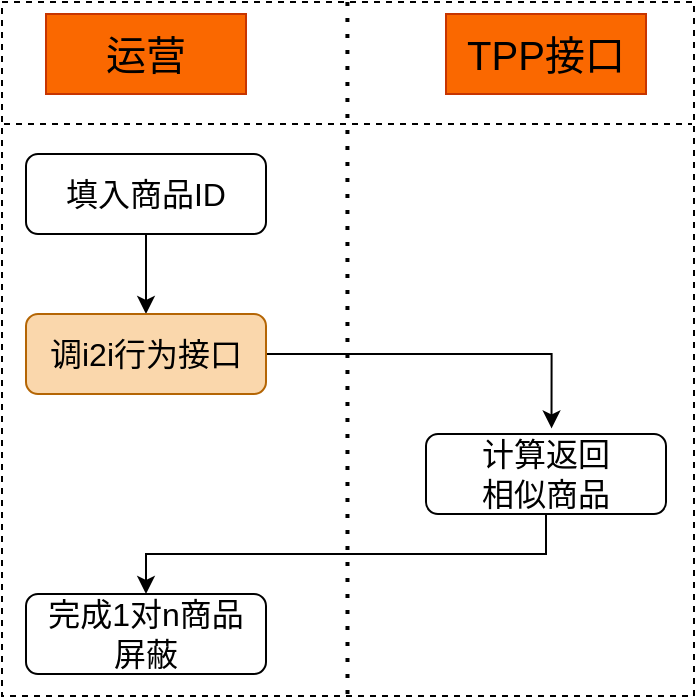<mxfile version="14.9.5" type="github">
  <diagram id="C5RBs43oDa-KdzZeNtuy" name="Page-1">
    <mxGraphModel dx="695" dy="430" grid="0" gridSize="10" guides="1" tooltips="1" connect="1" arrows="1" fold="1" page="1" pageScale="1" pageWidth="827" pageHeight="1169" math="0" shadow="0">
      <root>
        <mxCell id="WIyWlLk6GJQsqaUBKTNV-0" />
        <mxCell id="WIyWlLk6GJQsqaUBKTNV-1" parent="WIyWlLk6GJQsqaUBKTNV-0" />
        <mxCell id="drK8XOhoYoiBzAaGYLXk-5" style="edgeStyle=orthogonalEdgeStyle;rounded=0;orthogonalLoop=1;jettySize=auto;html=1;exitX=0.5;exitY=1;exitDx=0;exitDy=0;entryX=0.5;entryY=0;entryDx=0;entryDy=0;" parent="WIyWlLk6GJQsqaUBKTNV-1" source="WIyWlLk6GJQsqaUBKTNV-3" target="WIyWlLk6GJQsqaUBKTNV-7" edge="1">
          <mxGeometry relative="1" as="geometry" />
        </mxCell>
        <mxCell id="WIyWlLk6GJQsqaUBKTNV-3" value="&lt;font style=&quot;font-size: 16px&quot;&gt;填入商品ID&lt;/font&gt;" style="rounded=1;whiteSpace=wrap;html=1;fontSize=12;glass=0;strokeWidth=1;shadow=0;" parent="WIyWlLk6GJQsqaUBKTNV-1" vertex="1">
          <mxGeometry x="194" y="283" width="120" height="40" as="geometry" />
        </mxCell>
        <mxCell id="drK8XOhoYoiBzAaGYLXk-6" style="edgeStyle=orthogonalEdgeStyle;rounded=0;orthogonalLoop=1;jettySize=auto;html=1;entryX=0.523;entryY=-0.07;entryDx=0;entryDy=0;entryPerimeter=0;" parent="WIyWlLk6GJQsqaUBKTNV-1" source="WIyWlLk6GJQsqaUBKTNV-7" target="drK8XOhoYoiBzAaGYLXk-2" edge="1">
          <mxGeometry relative="1" as="geometry" />
        </mxCell>
        <mxCell id="WIyWlLk6GJQsqaUBKTNV-7" value="&lt;font style=&quot;font-size: 16px&quot;&gt;调i2i行为接口&lt;/font&gt;" style="rounded=1;whiteSpace=wrap;html=1;fontSize=12;glass=0;strokeWidth=1;shadow=0;fillColor=#fad7ac;strokeColor=#b46504;" parent="WIyWlLk6GJQsqaUBKTNV-1" vertex="1">
          <mxGeometry x="194" y="363" width="120" height="40" as="geometry" />
        </mxCell>
        <mxCell id="drK8XOhoYoiBzAaGYLXk-0" value="&lt;font style=&quot;font-size: 20px&quot;&gt;运营&lt;/font&gt;" style="rounded=0;whiteSpace=wrap;html=1;fillColor=#fa6800;strokeColor=#C73500;fontColor=#000000;" parent="WIyWlLk6GJQsqaUBKTNV-1" vertex="1">
          <mxGeometry x="204" y="213" width="100" height="40" as="geometry" />
        </mxCell>
        <mxCell id="drK8XOhoYoiBzAaGYLXk-1" value="&lt;font style=&quot;font-size: 20px&quot;&gt;TPP接口&lt;/font&gt;" style="rounded=0;whiteSpace=wrap;html=1;fillColor=#fa6800;strokeColor=#C73500;fontColor=#000000;" parent="WIyWlLk6GJQsqaUBKTNV-1" vertex="1">
          <mxGeometry x="404" y="213" width="100" height="40" as="geometry" />
        </mxCell>
        <mxCell id="drK8XOhoYoiBzAaGYLXk-8" style="edgeStyle=orthogonalEdgeStyle;rounded=0;orthogonalLoop=1;jettySize=auto;html=1;exitX=0.5;exitY=1;exitDx=0;exitDy=0;" parent="WIyWlLk6GJQsqaUBKTNV-1" source="drK8XOhoYoiBzAaGYLXk-2" target="drK8XOhoYoiBzAaGYLXk-3" edge="1">
          <mxGeometry relative="1" as="geometry" />
        </mxCell>
        <mxCell id="drK8XOhoYoiBzAaGYLXk-2" value="&lt;span style=&quot;font-size: 16px&quot;&gt;计算返回&lt;br&gt;相似商品&lt;/span&gt;" style="rounded=1;whiteSpace=wrap;html=1;fontSize=12;glass=0;strokeWidth=1;shadow=0;" parent="WIyWlLk6GJQsqaUBKTNV-1" vertex="1">
          <mxGeometry x="394" y="423" width="120" height="40" as="geometry" />
        </mxCell>
        <mxCell id="drK8XOhoYoiBzAaGYLXk-3" value="&lt;span style=&quot;font-size: 16px&quot;&gt;完成1对n商品&lt;br&gt;屏蔽&lt;/span&gt;" style="rounded=1;whiteSpace=wrap;html=1;fontSize=12;glass=0;strokeWidth=1;shadow=0;" parent="WIyWlLk6GJQsqaUBKTNV-1" vertex="1">
          <mxGeometry x="194" y="503" width="120" height="40" as="geometry" />
        </mxCell>
        <mxCell id="DbCCZ_QZe28WAYK1G4Ba-0" value="" style="rounded=0;whiteSpace=wrap;html=1;fillColor=none;dashed=1;" vertex="1" parent="WIyWlLk6GJQsqaUBKTNV-1">
          <mxGeometry x="182" y="207" width="346" height="347" as="geometry" />
        </mxCell>
        <mxCell id="DbCCZ_QZe28WAYK1G4Ba-1" value="" style="line;strokeWidth=1;html=1;dashed=1;fillColor=none;" vertex="1" parent="WIyWlLk6GJQsqaUBKTNV-1">
          <mxGeometry x="183" y="263" width="344" height="10" as="geometry" />
        </mxCell>
        <mxCell id="DbCCZ_QZe28WAYK1G4Ba-2" value="" style="endArrow=none;dashed=1;html=1;dashPattern=1 3;strokeWidth=2;" edge="1" parent="WIyWlLk6GJQsqaUBKTNV-1">
          <mxGeometry width="50" height="50" relative="1" as="geometry">
            <mxPoint x="354.75" y="553" as="sourcePoint" />
            <mxPoint x="354.71" y="207" as="targetPoint" />
          </mxGeometry>
        </mxCell>
      </root>
    </mxGraphModel>
  </diagram>
</mxfile>
